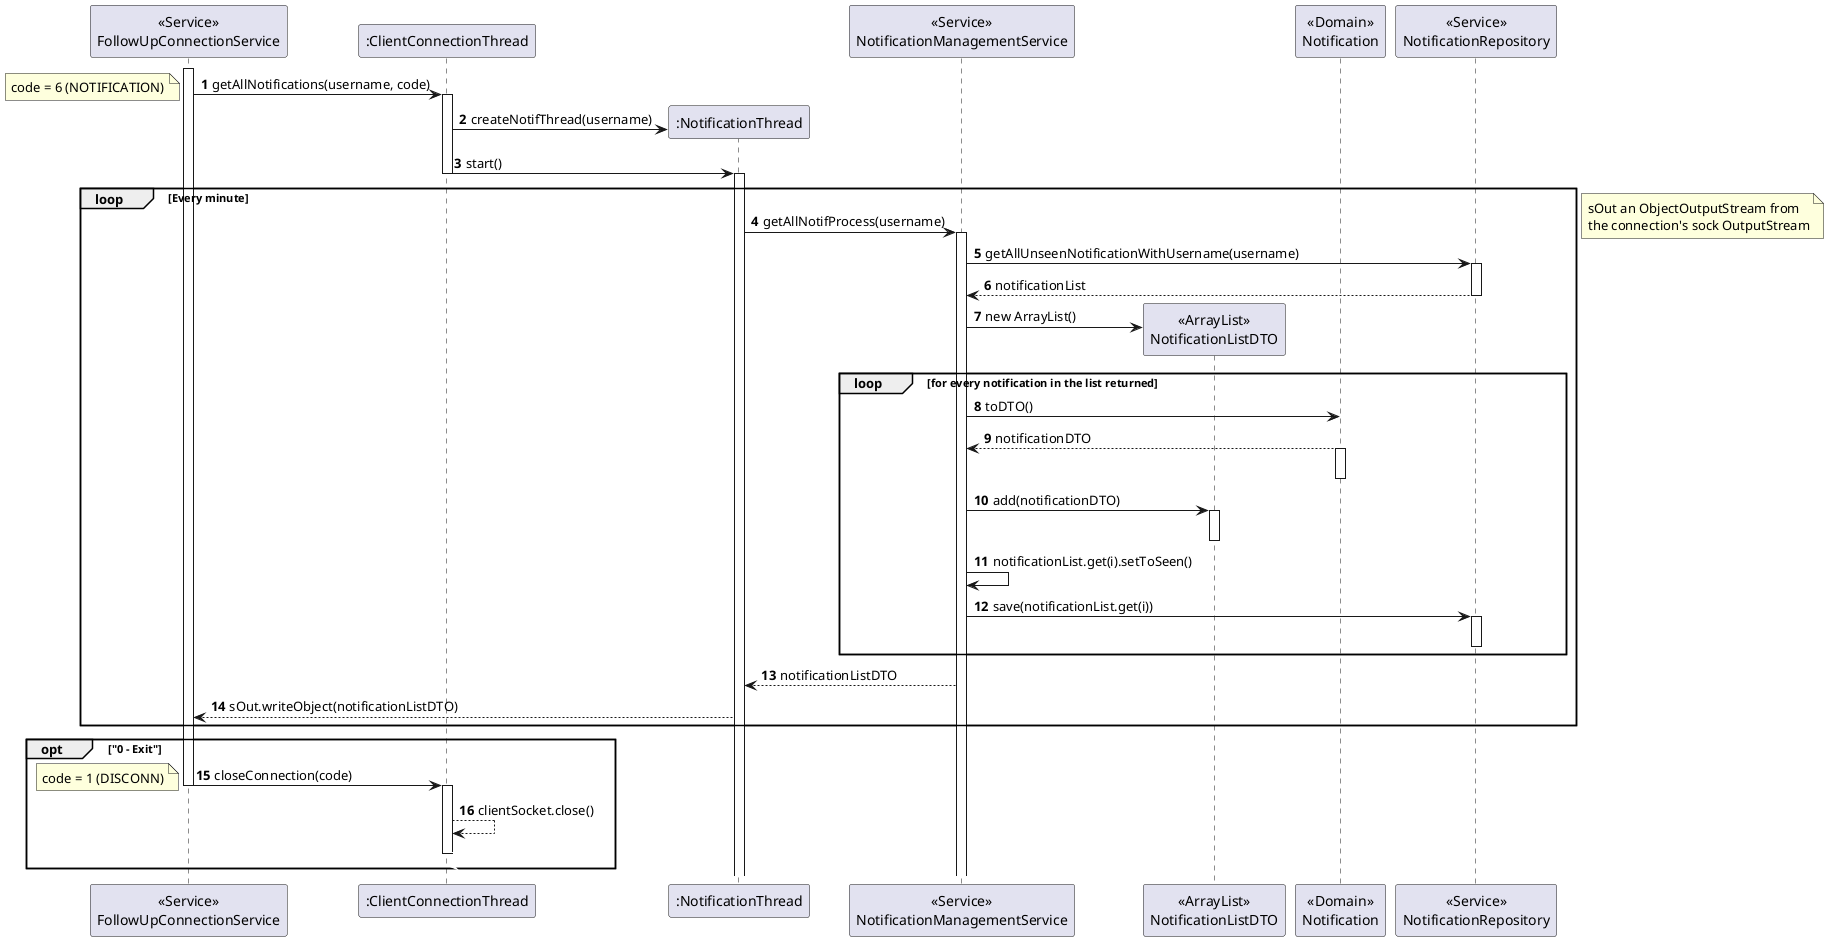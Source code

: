 @startuml
'https://plantuml.com/sequence-diagram

autonumber

participant "<<Service>>\nFollowUpConnectionService" as SER
participant ":ClientConnectionThread" as CLITHREAD
participant ":NotificationThread" as THREAD
participant "<<Service>>\nNotificationManagementService" as NS
participant "<<ArrayList>>\nNotificationListDTO" as LIST
participant "<<Domain>>\nNotification" as N
participant "<<Service>>\nNotificationRepository" as NREPO

activate SER

            SER -> CLITHREAD : getAllNotifications(username, code)

            note left
            code = 6 (NOTIFICATION)
            end note

            activate CLITHREAD

                CLITHREAD -> THREAD** : createNotifThread(username)

                CLITHREAD -> THREAD : start()

            deactivate CLITHREAD

            activate THREAD

                loop Every minute

                THREAD -> NS : getAllNotifProcess(username)

                activate NS

                    NS -> NREPO : getAllUnseenNotificationWithUsername(username)

                    activate NREPO

                        NREPO --> NS : notificationList

                    deactivate NREPO

                            NS -> LIST**: new ArrayList()

                            loop for every notification in the list returned

                                NS -> N : toDTO()

                                N --> NS : notificationDTO

                                activate N

                                deactivate N

                                NS -> LIST : add(notificationDTO)

                                activate LIST

                                deactivate LIST

                                NS -> NS : notificationList.get(i).setToSeen()

                                NS -> NREPO : save(notificationList.get(i))

                                activate NREPO

                                deactivate NREPO

                            end

                        NS --> THREAD : notificationListDTO

                        THREAD --> SER : sOut.writeObject(notificationListDTO)

                        end

                        note right
                        sOut an ObjectOutputStream from
                        the connection's sock OutputStream
                        end note



                       opt "0 - Exit"

                       SER -> CLITHREAD : closeConnection(code)
                       deactivate SER
                       activate CLITHREAD
                       note left
                       code = 1 (DISCONN)
                       end note

                       CLITHREAD --> CLITHREAD : clientSocket.close()

                       autonumber stop
                       CLITHREAD -[#white]> CLITHREAD
                       deactivate CLITHREAD


                       autonumber resume

                       end opt


@enduml